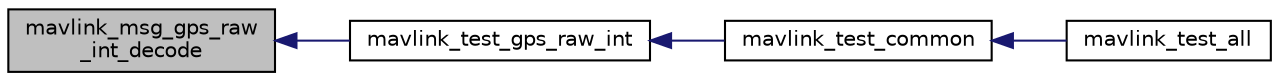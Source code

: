 digraph "mavlink_msg_gps_raw_int_decode"
{
 // INTERACTIVE_SVG=YES
  edge [fontname="Helvetica",fontsize="10",labelfontname="Helvetica",labelfontsize="10"];
  node [fontname="Helvetica",fontsize="10",shape=record];
  rankdir="LR";
  Node1 [label="mavlink_msg_gps_raw\l_int_decode",height=0.2,width=0.4,color="black", fillcolor="grey75", style="filled" fontcolor="black"];
  Node1 -> Node2 [dir="back",color="midnightblue",fontsize="10",style="solid",fontname="Helvetica"];
  Node2 [label="mavlink_test_gps_raw_int",height=0.2,width=0.4,color="black", fillcolor="white", style="filled",URL="$v0_89_2common_2testsuite_8h.html#a1608ac13be0bbc2588ca387f5a4e7348"];
  Node2 -> Node3 [dir="back",color="midnightblue",fontsize="10",style="solid",fontname="Helvetica"];
  Node3 [label="mavlink_test_common",height=0.2,width=0.4,color="black", fillcolor="white", style="filled",URL="$v0_89_2common_2testsuite_8h.html#af349432601ac003d2c80a69c100c70a4"];
  Node3 -> Node4 [dir="back",color="midnightblue",fontsize="10",style="solid",fontname="Helvetica"];
  Node4 [label="mavlink_test_all",height=0.2,width=0.4,color="black", fillcolor="white", style="filled",URL="$v0_89_2common_2testsuite_8h.html#a4cc77b6c343679298da5d3c2b4e48759"];
}
